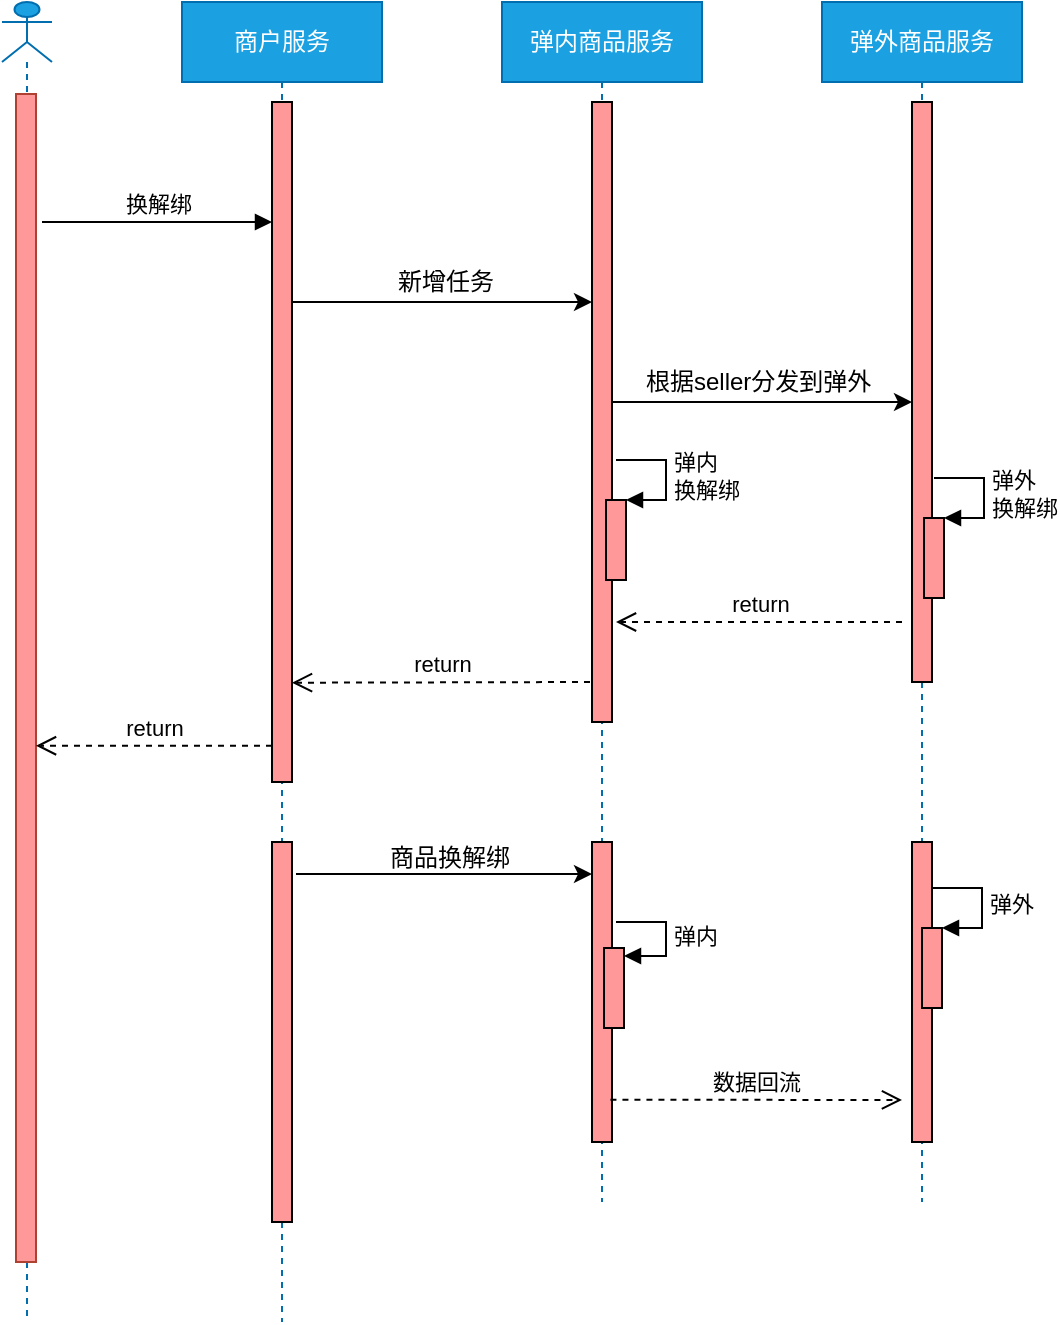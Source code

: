 <mxfile version="12.2.3" type="github" pages="1">
  <diagram id="Ovy5Yw7RLI10CriW0D81" name="Page-1">
    <mxGraphModel dx="1106" dy="702" grid="1" gridSize="10" guides="1" tooltips="1" connect="1" arrows="1" fold="1" page="1" pageScale="1" pageWidth="827" pageHeight="1169" math="0" shadow="0">
      <root>
        <mxCell id="0"/>
        <mxCell id="1" parent="0"/>
        <mxCell id="OqTZtxP31Re-fHbpx1JM-2" value="" style="shape=umlLifeline;participant=umlActor;perimeter=lifelinePerimeter;whiteSpace=wrap;html=1;container=1;collapsible=0;recursiveResize=0;verticalAlign=top;spacingTop=36;labelBackgroundColor=#ffffff;outlineConnect=0;size=30;fillColor=#1ba1e2;strokeColor=#006EAF;fontColor=#ffffff;align=center;" parent="1" vertex="1">
          <mxGeometry x="60" y="120" width="25" height="660" as="geometry"/>
        </mxCell>
        <mxCell id="OqTZtxP31Re-fHbpx1JM-6" value="" style="html=1;points=[];perimeter=orthogonalPerimeter;align=center;fillColor=#FF9999;strokeColor=#ae4132;" parent="OqTZtxP31Re-fHbpx1JM-2" vertex="1">
          <mxGeometry x="7" y="46" width="10" height="584" as="geometry"/>
        </mxCell>
        <mxCell id="OqTZtxP31Re-fHbpx1JM-3" value="商户服务" style="shape=umlLifeline;perimeter=lifelinePerimeter;whiteSpace=wrap;html=1;container=1;collapsible=0;recursiveResize=0;outlineConnect=0;fillColor=#1ba1e2;strokeColor=#006EAF;fontColor=#ffffff;align=center;" parent="1" vertex="1">
          <mxGeometry x="150" y="120" width="100" height="660" as="geometry"/>
        </mxCell>
        <mxCell id="OqTZtxP31Re-fHbpx1JM-14" value="" style="html=1;points=[];perimeter=orthogonalPerimeter;align=center;fillColor=#FF9999;" parent="OqTZtxP31Re-fHbpx1JM-3" vertex="1">
          <mxGeometry x="45" y="50" width="10" height="340" as="geometry"/>
        </mxCell>
        <mxCell id="OqTZtxP31Re-fHbpx1JM-32" value="" style="html=1;points=[];perimeter=orthogonalPerimeter;align=center;fillColor=#FF9999;" parent="OqTZtxP31Re-fHbpx1JM-3" vertex="1">
          <mxGeometry x="45" y="420" width="10" height="190" as="geometry"/>
        </mxCell>
        <mxCell id="OqTZtxP31Re-fHbpx1JM-4" value="弹内商品服务" style="shape=umlLifeline;perimeter=lifelinePerimeter;whiteSpace=wrap;html=1;container=1;collapsible=0;recursiveResize=0;outlineConnect=0;fillColor=#1ba1e2;strokeColor=#006EAF;fontColor=#ffffff;align=center;" parent="1" vertex="1">
          <mxGeometry x="310" y="120" width="100" height="600" as="geometry"/>
        </mxCell>
        <mxCell id="OqTZtxP31Re-fHbpx1JM-17" value="" style="html=1;points=[];perimeter=orthogonalPerimeter;align=center;fillColor=#FF9999;" parent="OqTZtxP31Re-fHbpx1JM-4" vertex="1">
          <mxGeometry x="45" y="50" width="10" height="310" as="geometry"/>
        </mxCell>
        <mxCell id="OqTZtxP31Re-fHbpx1JM-23" value="" style="html=1;points=[];perimeter=orthogonalPerimeter;align=center;fillColor=#FF9999;" parent="OqTZtxP31Re-fHbpx1JM-4" vertex="1">
          <mxGeometry x="52" y="249" width="10" height="40" as="geometry"/>
        </mxCell>
        <mxCell id="OqTZtxP31Re-fHbpx1JM-24" value="弹内&lt;br&gt;换解绑" style="edgeStyle=orthogonalEdgeStyle;html=1;align=left;spacingLeft=2;endArrow=block;rounded=0;entryX=1;entryY=0;" parent="OqTZtxP31Re-fHbpx1JM-4" target="OqTZtxP31Re-fHbpx1JM-23" edge="1">
          <mxGeometry relative="1" as="geometry">
            <mxPoint x="57" y="229" as="sourcePoint"/>
            <Array as="points">
              <mxPoint x="82" y="229"/>
            </Array>
          </mxGeometry>
        </mxCell>
        <mxCell id="OqTZtxP31Re-fHbpx1JM-33" value="" style="html=1;points=[];perimeter=orthogonalPerimeter;align=center;fillColor=#FF9999;" parent="OqTZtxP31Re-fHbpx1JM-4" vertex="1">
          <mxGeometry x="45" y="420" width="10" height="150" as="geometry"/>
        </mxCell>
        <mxCell id="OqTZtxP31Re-fHbpx1JM-38" value="" style="html=1;points=[];perimeter=orthogonalPerimeter;align=center;fillColor=#FF9999;" parent="OqTZtxP31Re-fHbpx1JM-4" vertex="1">
          <mxGeometry x="51" y="473" width="10" height="40" as="geometry"/>
        </mxCell>
        <mxCell id="OqTZtxP31Re-fHbpx1JM-39" value="弹内" style="edgeStyle=orthogonalEdgeStyle;html=1;align=left;spacingLeft=2;endArrow=block;rounded=0;entryX=1;entryY=0;" parent="OqTZtxP31Re-fHbpx1JM-4" edge="1">
          <mxGeometry relative="1" as="geometry">
            <mxPoint x="57" y="460" as="sourcePoint"/>
            <Array as="points">
              <mxPoint x="82" y="460"/>
            </Array>
            <mxPoint x="61" y="477" as="targetPoint"/>
          </mxGeometry>
        </mxCell>
        <mxCell id="OqTZtxP31Re-fHbpx1JM-5" value="弹外商品服务" style="shape=umlLifeline;perimeter=lifelinePerimeter;whiteSpace=wrap;html=1;container=1;collapsible=0;recursiveResize=0;outlineConnect=0;fillColor=#1ba1e2;strokeColor=#006EAF;fontColor=#ffffff;align=center;" parent="1" vertex="1">
          <mxGeometry x="470" y="120" width="100" height="600" as="geometry"/>
        </mxCell>
        <mxCell id="OqTZtxP31Re-fHbpx1JM-20" value="" style="html=1;points=[];perimeter=orthogonalPerimeter;align=center;fillColor=#FF9999;" parent="OqTZtxP31Re-fHbpx1JM-5" vertex="1">
          <mxGeometry x="45" y="50" width="10" height="290" as="geometry"/>
        </mxCell>
        <mxCell id="OqTZtxP31Re-fHbpx1JM-29" value="" style="html=1;points=[];perimeter=orthogonalPerimeter;align=center;fillColor=#FF9999;" parent="OqTZtxP31Re-fHbpx1JM-5" vertex="1">
          <mxGeometry x="51" y="258" width="10" height="40" as="geometry"/>
        </mxCell>
        <mxCell id="OqTZtxP31Re-fHbpx1JM-30" value="弹外&lt;br&gt;换解绑" style="edgeStyle=orthogonalEdgeStyle;html=1;align=left;spacingLeft=2;endArrow=block;rounded=0;entryX=1;entryY=0;" parent="OqTZtxP31Re-fHbpx1JM-5" target="OqTZtxP31Re-fHbpx1JM-29" edge="1">
          <mxGeometry relative="1" as="geometry">
            <mxPoint x="56" y="238" as="sourcePoint"/>
            <Array as="points">
              <mxPoint x="81" y="238"/>
            </Array>
          </mxGeometry>
        </mxCell>
        <mxCell id="OqTZtxP31Re-fHbpx1JM-35" value="" style="html=1;points=[];perimeter=orthogonalPerimeter;align=center;fillColor=#FF9999;" parent="OqTZtxP31Re-fHbpx1JM-5" vertex="1">
          <mxGeometry x="45" y="420" width="10" height="150" as="geometry"/>
        </mxCell>
        <mxCell id="OqTZtxP31Re-fHbpx1JM-40" value="" style="html=1;points=[];perimeter=orthogonalPerimeter;align=center;fillColor=#FF9999;" parent="OqTZtxP31Re-fHbpx1JM-5" vertex="1">
          <mxGeometry x="50" y="463" width="10" height="40" as="geometry"/>
        </mxCell>
        <mxCell id="OqTZtxP31Re-fHbpx1JM-41" value="弹外" style="edgeStyle=orthogonalEdgeStyle;html=1;align=left;spacingLeft=2;endArrow=block;rounded=0;entryX=1;entryY=0;" parent="OqTZtxP31Re-fHbpx1JM-5" target="OqTZtxP31Re-fHbpx1JM-40" edge="1">
          <mxGeometry relative="1" as="geometry">
            <mxPoint x="55" y="443" as="sourcePoint"/>
            <Array as="points">
              <mxPoint x="80" y="443"/>
            </Array>
          </mxGeometry>
        </mxCell>
        <mxCell id="OqTZtxP31Re-fHbpx1JM-16" value="换解绑" style="html=1;verticalAlign=bottom;endArrow=block;align=center;" parent="1" target="OqTZtxP31Re-fHbpx1JM-14" edge="1">
          <mxGeometry width="80" relative="1" as="geometry">
            <mxPoint x="80" y="230" as="sourcePoint"/>
            <mxPoint x="160" y="230" as="targetPoint"/>
          </mxGeometry>
        </mxCell>
        <mxCell id="OqTZtxP31Re-fHbpx1JM-18" value="" style="edgeStyle=orthogonalEdgeStyle;rounded=0;orthogonalLoop=1;jettySize=auto;html=1;align=center;" parent="1" source="OqTZtxP31Re-fHbpx1JM-14" target="OqTZtxP31Re-fHbpx1JM-17" edge="1">
          <mxGeometry relative="1" as="geometry">
            <Array as="points">
              <mxPoint x="260" y="270"/>
              <mxPoint x="260" y="270"/>
            </Array>
          </mxGeometry>
        </mxCell>
        <mxCell id="OqTZtxP31Re-fHbpx1JM-19" value="新增任务" style="text;html=1;resizable=0;points=[];autosize=1;align=left;verticalAlign=top;spacingTop=-4;" parent="1" vertex="1">
          <mxGeometry x="256" y="250" width="70" height="10" as="geometry"/>
        </mxCell>
        <mxCell id="OqTZtxP31Re-fHbpx1JM-21" value="" style="edgeStyle=orthogonalEdgeStyle;rounded=0;orthogonalLoop=1;jettySize=auto;html=1;align=center;" parent="1" source="OqTZtxP31Re-fHbpx1JM-17" target="OqTZtxP31Re-fHbpx1JM-20" edge="1">
          <mxGeometry relative="1" as="geometry">
            <Array as="points">
              <mxPoint x="480" y="320"/>
              <mxPoint x="480" y="320"/>
            </Array>
          </mxGeometry>
        </mxCell>
        <mxCell id="OqTZtxP31Re-fHbpx1JM-22" value="根据seller分发到弹外" style="text;html=1;resizable=0;points=[];autosize=1;align=left;verticalAlign=top;spacingTop=-4;" parent="1" vertex="1">
          <mxGeometry x="380" y="300" width="140" height="10" as="geometry"/>
        </mxCell>
        <mxCell id="OqTZtxP31Re-fHbpx1JM-25" value="return" style="html=1;verticalAlign=bottom;endArrow=open;dashed=1;endSize=8;align=center;" parent="1" edge="1">
          <mxGeometry relative="1" as="geometry">
            <mxPoint x="510" y="430" as="sourcePoint"/>
            <mxPoint x="367" y="430" as="targetPoint"/>
          </mxGeometry>
        </mxCell>
        <mxCell id="OqTZtxP31Re-fHbpx1JM-27" value="return" style="html=1;verticalAlign=bottom;endArrow=open;dashed=1;endSize=8;align=center;entryX=1;entryY=0.854;entryDx=0;entryDy=0;entryPerimeter=0;" parent="1" target="OqTZtxP31Re-fHbpx1JM-14" edge="1">
          <mxGeometry relative="1" as="geometry">
            <mxPoint x="354" y="460" as="sourcePoint"/>
            <mxPoint x="240" y="460" as="targetPoint"/>
          </mxGeometry>
        </mxCell>
        <mxCell id="OqTZtxP31Re-fHbpx1JM-28" value="return" style="html=1;verticalAlign=bottom;endArrow=open;dashed=1;endSize=8;align=center;entryX=1;entryY=0.558;entryDx=0;entryDy=0;entryPerimeter=0;" parent="1" source="OqTZtxP31Re-fHbpx1JM-14" target="OqTZtxP31Re-fHbpx1JM-6" edge="1">
          <mxGeometry relative="1" as="geometry">
            <mxPoint x="170" y="490" as="sourcePoint"/>
            <mxPoint x="90" y="490" as="targetPoint"/>
          </mxGeometry>
        </mxCell>
        <mxCell id="OqTZtxP31Re-fHbpx1JM-34" value="" style="edgeStyle=orthogonalEdgeStyle;rounded=0;orthogonalLoop=1;jettySize=auto;html=1;align=center;" parent="1" edge="1">
          <mxGeometry relative="1" as="geometry">
            <mxPoint x="207" y="556" as="sourcePoint"/>
            <mxPoint x="355" y="556" as="targetPoint"/>
          </mxGeometry>
        </mxCell>
        <mxCell id="OqTZtxP31Re-fHbpx1JM-37" value="商品换解绑" style="text;html=1;resizable=0;points=[];autosize=1;align=left;verticalAlign=top;spacingTop=-4;" parent="1" vertex="1">
          <mxGeometry x="252" y="538" width="80" height="10" as="geometry"/>
        </mxCell>
        <mxCell id="OqTZtxP31Re-fHbpx1JM-42" value="数据回流" style="html=1;verticalAlign=bottom;endArrow=open;dashed=1;endSize=8;align=center;exitX=0.922;exitY=0.859;exitDx=0;exitDy=0;exitPerimeter=0;" parent="1" edge="1" source="OqTZtxP31Re-fHbpx1JM-33">
          <mxGeometry relative="1" as="geometry">
            <mxPoint x="515" y="669.6" as="sourcePoint"/>
            <mxPoint x="510" y="669" as="targetPoint"/>
          </mxGeometry>
        </mxCell>
      </root>
    </mxGraphModel>
  </diagram>
</mxfile>
